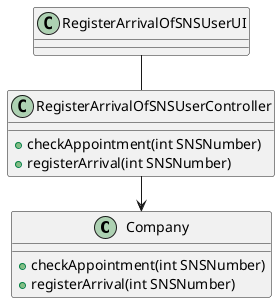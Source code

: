 @startuml
'https://plantuml.com/class-diagram

class Company {
+checkAppointment(int SNSNumber)
+registerArrival(int SNSNumber)
}


class RegisterArrivalOfSNSUserUI

class RegisterArrivalOfSNSUserController{
+checkAppointment(int SNSNumber)
+registerArrival(int SNSNumber)
}


left to right direction

RegisterArrivalOfSNSUserController -> Company
RegisterArrivalOfSNSUserUI - RegisterArrivalOfSNSUserController

@enduml